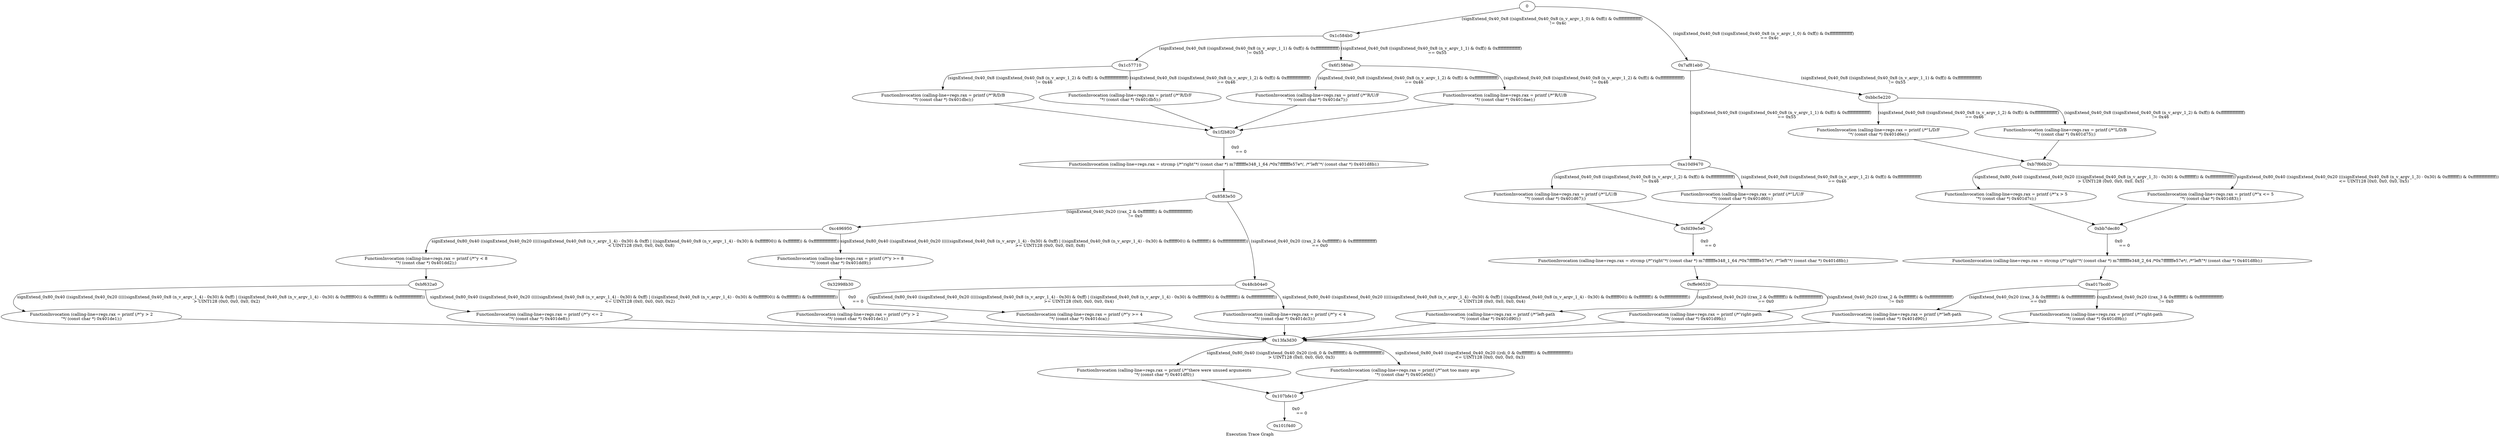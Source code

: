digraph "Execution Trace Graph" {
	label="Execution Trace Graph";

	Node0 [label = "0"];
	Node0x101f4d0 [label = "0x101f4d0"];
	Node0x1c57710 [label = "0x1c57710"];
	Node0x1c584b0 [label = "0x1c584b0"];
	Node0x1d27f30 [label = "FunctionInvocation (calling-line=regs.rax = printf (/*\"there were unused arguments\n\"*/ (const char *) 0x401df0);)"];
	Node0x1f2b820 [label = "0x1f2b820"];
	Node0x5e78400 [label = "FunctionInvocation (calling-line=regs.rax = printf (/*\"not too many args\n\"*/ (const char *) 0x401e0d);)"];
	Node0x8583e50 [label = "0x8583e50"];
	Node0xbf632a0 [label = "0xbf632a0"];
	Node0xc496950 [label = "0xc496950"];
	Node0xdbde890 [label = "FunctionInvocation (calling-line=regs.rax = printf (/*\"y > 2\n\"*/ (const char *) 0x401de1);)"];
	Node0x107bfe10 [label = "0x107bfe10"];
	Node0x13fa3d30 [label = "0x13fa3d30"];
	Node0x1a54d0f0 [label = "FunctionInvocation (calling-line=regs.rax = printf (/*\"R/D/B\n\"*/ (const char *) 0x401dbc);)"];
	Node0x1e1b0140 [label = "FunctionInvocation (calling-line=regs.rax = printf (/*\"left-path\n\"*/ (const char *) 0x401d90);)"];
	Node0x1e7d1710 [label = "FunctionInvocation (calling-line=regs.rax = printf (/*\"R/U/F\n\"*/ (const char *) 0x401da7);)"];
	Node0x2345b220 [label = "FunctionInvocation (calling-line=regs.rax = printf (/*\"y <= 2\n\"*/ (const char *) 0x401de8);)"];
	Node0x32998b30 [label = "0x32998b30"];
	Node0x3eb62b70 [label = "FunctionInvocation (calling-line=regs.rax = printf (/*\"y < 8\n\"*/ (const char *) 0x401dd2);)"];
	Node0x440aedb0 [label = "FunctionInvocation (calling-line=regs.rax = printf (/*\"y > 2\n\"*/ (const char *) 0x401de1);)"];
	Node0x47fd2cb0 [label = "FunctionInvocation (calling-line=regs.rax = printf (/*\"left-path\n\"*/ (const char *) 0x401d90);)"];
	Node0x48cb04e0 [label = "0x48cb04e0"];
	Node0x52559960 [label = "FunctionInvocation (calling-line=regs.rax = printf (/*\"y >= 8\n\"*/ (const char *) 0x401dd9);)"];
	Node0x59724930 [label = "FunctionInvocation (calling-line=regs.rax = printf (/*\"right-path\n\"*/ (const char *) 0x401d9b);)"];
	Node0x5c0ff100 [label = "FunctionInvocation (calling-line=regs.rax = printf (/*\"R/D/F\n\"*/ (const char *) 0x401db5);)"];
	Node0x67efd060 [label = "FunctionInvocation (calling-line=regs.rax = printf (/*\"y >= 4\n\"*/ (const char *) 0x401dca);)"];
	Node0x6f1580a0 [label = "0x6f1580a0"];
	Node0x71edbb60 [label = "FunctionInvocation (calling-line=regs.rax = strcmp (/*\"right\"*/ (const char *) m7fffffffe348_1_64 /*0x7fffffffe57e*/, /*\"left\"*/ (const char *) 0x401d8b);)"];
	Node0x7259a580 [label = "FunctionInvocation (calling-line=regs.rax = printf (/*\"y < 4\n\"*/ (const char *) 0x401dc3);)"];
	Node0x7af81eb0 [label = "0x7af81eb0"];
	Node0x96193550 [label = "FunctionInvocation (calling-line=regs.rax = printf (/*\"right-path\n\"*/ (const char *) 0x401d9b);)"];
	Node0x9fc59630 [label = "FunctionInvocation (calling-line=regs.rax = printf (/*\"R/U/B\n\"*/ (const char *) 0x401dae);)"];
	Node0xa017bcd0 [label = "0xa017bcd0"];
	Node0xa10d9470 [label = "0xa10d9470"];
	Node0xb2f36b90 [label = "FunctionInvocation (calling-line=regs.rax = printf (/*\"L/D/F\n\"*/ (const char *) 0x401d6e);)"];
	Node0xb7f66b20 [label = "0xb7f66b20"];
	Node0xb971c150 [label = "FunctionInvocation (calling-line=regs.rax = strcmp (/*\"right\"*/ (const char *) m7fffffffe348_2_64 /*0x7fffffffe57e*/, /*\"left\"*/ (const char *) 0x401d8b);)"];
	Node0xbb7dec80 [label = "0xbb7dec80"];
	Node0xbbc5e220 [label = "0xbbc5e220"];
	Node0xc7445ca0 [label = "FunctionInvocation (calling-line=regs.rax = printf (/*\"x > 5\n\"*/ (const char *) 0x401d7c);)"];
	Node0xd88730d0 [label = "FunctionInvocation (calling-line=regs.rax = printf (/*\"x <= 5\n\"*/ (const char *) 0x401d83);)"];
	Node0xe263ea00 [label = "FunctionInvocation (calling-line=regs.rax = printf (/*\"L/D/B\n\"*/ (const char *) 0x401d75);)"];
	Node0xfd39e5e0 [label = "0xfd39e5e0"];
	Node0xfd84df10 [label = "FunctionInvocation (calling-line=regs.rax = strcmp (/*\"right\"*/ (const char *) m7fffffffe348_1_64 /*0x7fffffffe57e*/, /*\"left\"*/ (const char *) 0x401d8b);)"];
	Node0xffe96520 [label = "0xffe96520"];
	Node0x10335cd80 [label = "FunctionInvocation (calling-line=regs.rax = printf (/*\"L/U/B\n\"*/ (const char *) 0x401d67);)"];
	Node0x1037dfe80 [label = "FunctionInvocation (calling-line=regs.rax = printf (/*\"L/U/F\n\"*/ (const char *) 0x401d60);)"];
	Node0 -> Node0x1c584b0 [label = "(signExtend_0x40_0x8 ((signExtend_0x40_0x8 (n_v_argv_1_0) & 0xff)) & 0xffffffffffffffff)
	 != 0x4c"];
	Node0 -> Node0x7af81eb0 [label = "(signExtend_0x40_0x8 ((signExtend_0x40_0x8 (n_v_argv_1_0) & 0xff)) & 0xffffffffffffffff)
	 == 0x4c"];
	Node0x1c584b0 -> Node0x1c57710 [label = "(signExtend_0x40_0x8 ((signExtend_0x40_0x8 (n_v_argv_1_1) & 0xff)) & 0xffffffffffffffff)
	 != 0x55"];
	Node0x1c584b0 -> Node0x6f1580a0 [label = "(signExtend_0x40_0x8 ((signExtend_0x40_0x8 (n_v_argv_1_1) & 0xff)) & 0xffffffffffffffff)
	 == 0x55"];
	Node0x7af81eb0 -> Node0xbbc5e220 [label = "(signExtend_0x40_0x8 ((signExtend_0x40_0x8 (n_v_argv_1_1) & 0xff)) & 0xffffffffffffffff)
	 != 0x55"];
	Node0x7af81eb0 -> Node0xa10d9470 [label = "(signExtend_0x40_0x8 ((signExtend_0x40_0x8 (n_v_argv_1_1) & 0xff)) & 0xffffffffffffffff)
	 == 0x55"];
	Node0x1c57710 -> Node0x5c0ff100 [label = "(signExtend_0x40_0x8 ((signExtend_0x40_0x8 (n_v_argv_1_2) & 0xff)) & 0xffffffffffffffff)
	 == 0x46"];
	Node0x5c0ff100 -> Node0x1f2b820 [label = ""];
	Node0x1c57710 -> Node0x1a54d0f0 [label = "(signExtend_0x40_0x8 ((signExtend_0x40_0x8 (n_v_argv_1_2) & 0xff)) & 0xffffffffffffffff)
	 != 0x46"];
	Node0x1a54d0f0 -> Node0x1f2b820 [label = ""];
	Node0x6f1580a0 -> Node0x1e7d1710 [label = "(signExtend_0x40_0x8 ((signExtend_0x40_0x8 (n_v_argv_1_2) & 0xff)) & 0xffffffffffffffff)
	 == 0x46"];
	Node0x1e7d1710 -> Node0x1f2b820 [label = ""];
	Node0x6f1580a0 -> Node0x9fc59630 [label = "(signExtend_0x40_0x8 ((signExtend_0x40_0x8 (n_v_argv_1_2) & 0xff)) & 0xffffffffffffffff)
	 != 0x46"];
	Node0x9fc59630 -> Node0x1f2b820 [label = ""];
	Node0xbbc5e220 -> Node0xb2f36b90 [label = "(signExtend_0x40_0x8 ((signExtend_0x40_0x8 (n_v_argv_1_2) & 0xff)) & 0xffffffffffffffff)
	 == 0x46"];
	Node0xb2f36b90 -> Node0xb7f66b20 [label = ""];
	Node0xbbc5e220 -> Node0xe263ea00 [label = "(signExtend_0x40_0x8 ((signExtend_0x40_0x8 (n_v_argv_1_2) & 0xff)) & 0xffffffffffffffff)
	 != 0x46"];
	Node0xe263ea00 -> Node0xb7f66b20 [label = ""];
	Node0xa10d9470 -> Node0x1037dfe80 [label = "(signExtend_0x40_0x8 ((signExtend_0x40_0x8 (n_v_argv_1_2) & 0xff)) & 0xffffffffffffffff)
	 == 0x46"];
	Node0x1037dfe80 -> Node0xfd39e5e0 [label = ""];
	Node0xa10d9470 -> Node0x10335cd80 [label = "(signExtend_0x40_0x8 ((signExtend_0x40_0x8 (n_v_argv_1_2) & 0xff)) & 0xffffffffffffffff)
	 != 0x46"];
	Node0x10335cd80 -> Node0xfd39e5e0 [label = ""];
	Node0x1f2b820 -> Node0x71edbb60 [label = "0x0
	 == 0"];
	Node0x71edbb60 -> Node0x8583e50 [label = ""];
	Node0xb7f66b20 -> Node0xc7445ca0 [label = "signExtend_0x80_0x40 ((signExtend_0x40_0x20 (((signExtend_0x40_0x8 (n_v_argv_1_3) - 0x30) & 0xffffffff)) & 0xffffffffffffffff))
	 > UINT128 (0x0, 0x0, 0x0, 0x5)"];
	Node0xc7445ca0 -> Node0xbb7dec80 [label = ""];
	Node0xb7f66b20 -> Node0xd88730d0 [label = "signExtend_0x80_0x40 ((signExtend_0x40_0x20 (((signExtend_0x40_0x8 (n_v_argv_1_3) - 0x30) & 0xffffffff)) & 0xffffffffffffffff))
	 <= UINT128 (0x0, 0x0, 0x0, 0x5)"];
	Node0xd88730d0 -> Node0xbb7dec80 [label = ""];
	Node0xfd39e5e0 -> Node0xfd84df10 [label = "0x0
	 == 0"];
	Node0xfd84df10 -> Node0xffe96520 [label = ""];
	Node0x8583e50 -> Node0xc496950 [label = "(signExtend_0x40_0x20 ((rax_2 & 0xffffffff)) & 0xffffffffffffffff)
	 != 0x0"];
	Node0x8583e50 -> Node0x48cb04e0 [label = "(signExtend_0x40_0x20 ((rax_2 & 0xffffffff)) & 0xffffffffffffffff)
	 == 0x0"];
	Node0xbb7dec80 -> Node0xb971c150 [label = "0x0
	 == 0"];
	Node0xb971c150 -> Node0xa017bcd0 [label = ""];
	Node0xffe96520 -> Node0x96193550 [label = "(signExtend_0x40_0x20 ((rax_2 & 0xffffffff)) & 0xffffffffffffffff)
	 != 0x0"];
	Node0x96193550 -> Node0x13fa3d30 [label = ""];
	Node0xffe96520 -> Node0x47fd2cb0 [label = "(signExtend_0x40_0x20 ((rax_2 & 0xffffffff)) & 0xffffffffffffffff)
	 == 0x0"];
	Node0x47fd2cb0 -> Node0x13fa3d30 [label = ""];
	Node0xc496950 -> Node0x3eb62b70 [label = "signExtend_0x80_0x40 ((signExtend_0x40_0x20 (((((signExtend_0x40_0x8 (n_v_argv_1_4) - 0x30) & 0xff) | ((signExtend_0x40_0x8 (n_v_argv_1_4) - 0x30) & 0xffffff00)) & 0xffffffff)) & 0xffffffffffffffff))
	 < UINT128 (0x0, 0x0, 0x0, 0x8)"];
	Node0x3eb62b70 -> Node0xbf632a0 [label = ""];
	Node0xc496950 -> Node0x52559960 [label = "signExtend_0x80_0x40 ((signExtend_0x40_0x20 (((((signExtend_0x40_0x8 (n_v_argv_1_4) - 0x30) & 0xff) | ((signExtend_0x40_0x8 (n_v_argv_1_4) - 0x30) & 0xffffff00)) & 0xffffffff)) & 0xffffffffffffffff))
	 >= UINT128 (0x0, 0x0, 0x0, 0x8)"];
	Node0x52559960 -> Node0x32998b30 [label = ""];
	Node0x48cb04e0 -> Node0x67efd060 [label = "signExtend_0x80_0x40 ((signExtend_0x40_0x20 (((((signExtend_0x40_0x8 (n_v_argv_1_4) - 0x30) & 0xff) | ((signExtend_0x40_0x8 (n_v_argv_1_4) - 0x30) & 0xffffff00)) & 0xffffffff)) & 0xffffffffffffffff))
	 >= UINT128 (0x0, 0x0, 0x0, 0x4)"];
	Node0x67efd060 -> Node0x13fa3d30 [label = ""];
	Node0x48cb04e0 -> Node0x7259a580 [label = "signExtend_0x80_0x40 ((signExtend_0x40_0x20 (((((signExtend_0x40_0x8 (n_v_argv_1_4) - 0x30) & 0xff) | ((signExtend_0x40_0x8 (n_v_argv_1_4) - 0x30) & 0xffffff00)) & 0xffffffff)) & 0xffffffffffffffff))
	 < UINT128 (0x0, 0x0, 0x0, 0x4)"];
	Node0x7259a580 -> Node0x13fa3d30 [label = ""];
	Node0xa017bcd0 -> Node0x59724930 [label = "(signExtend_0x40_0x20 ((rax_3 & 0xffffffff)) & 0xffffffffffffffff)
	 != 0x0"];
	Node0x59724930 -> Node0x13fa3d30 [label = ""];
	Node0xa017bcd0 -> Node0x1e1b0140 [label = "(signExtend_0x40_0x20 ((rax_3 & 0xffffffff)) & 0xffffffffffffffff)
	 == 0x0"];
	Node0x1e1b0140 -> Node0x13fa3d30 [label = ""];
	Node0x13fa3d30 -> Node0x1d27f30 [label = "signExtend_0x80_0x40 ((signExtend_0x40_0x20 ((rdi_0 & 0xffffffff)) & 0xffffffffffffffff))
	 > UINT128 (0x0, 0x0, 0x0, 0x3)"];
	Node0x1d27f30 -> Node0x107bfe10 [label = ""];
	Node0x13fa3d30 -> Node0x5e78400 [label = "signExtend_0x80_0x40 ((signExtend_0x40_0x20 ((rdi_0 & 0xffffffff)) & 0xffffffffffffffff))
	 <= UINT128 (0x0, 0x0, 0x0, 0x3)"];
	Node0x5e78400 -> Node0x107bfe10 [label = ""];
	Node0xbf632a0 -> Node0xdbde890 [label = "signExtend_0x80_0x40 ((signExtend_0x40_0x20 (((((signExtend_0x40_0x8 (n_v_argv_1_4) - 0x30) & 0xff) | ((signExtend_0x40_0x8 (n_v_argv_1_4) - 0x30) & 0xffffff00)) & 0xffffffff)) & 0xffffffffffffffff))
	 > UINT128 (0x0, 0x0, 0x0, 0x2)"];
	Node0xdbde890 -> Node0x13fa3d30 [label = ""];
	Node0xbf632a0 -> Node0x2345b220 [label = "signExtend_0x80_0x40 ((signExtend_0x40_0x20 (((((signExtend_0x40_0x8 (n_v_argv_1_4) - 0x30) & 0xff) | ((signExtend_0x40_0x8 (n_v_argv_1_4) - 0x30) & 0xffffff00)) & 0xffffffff)) & 0xffffffffffffffff))
	 <= UINT128 (0x0, 0x0, 0x0, 0x2)"];
	Node0x2345b220 -> Node0x13fa3d30 [label = ""];
	Node0x32998b30 -> Node0x440aedb0 [label = "0x0
	 == 0"];
	Node0x440aedb0 -> Node0x13fa3d30 [label = ""];
	Node0x107bfe10 -> Node0x101f4d0 [label = "0x0
	 == 0"];
}
